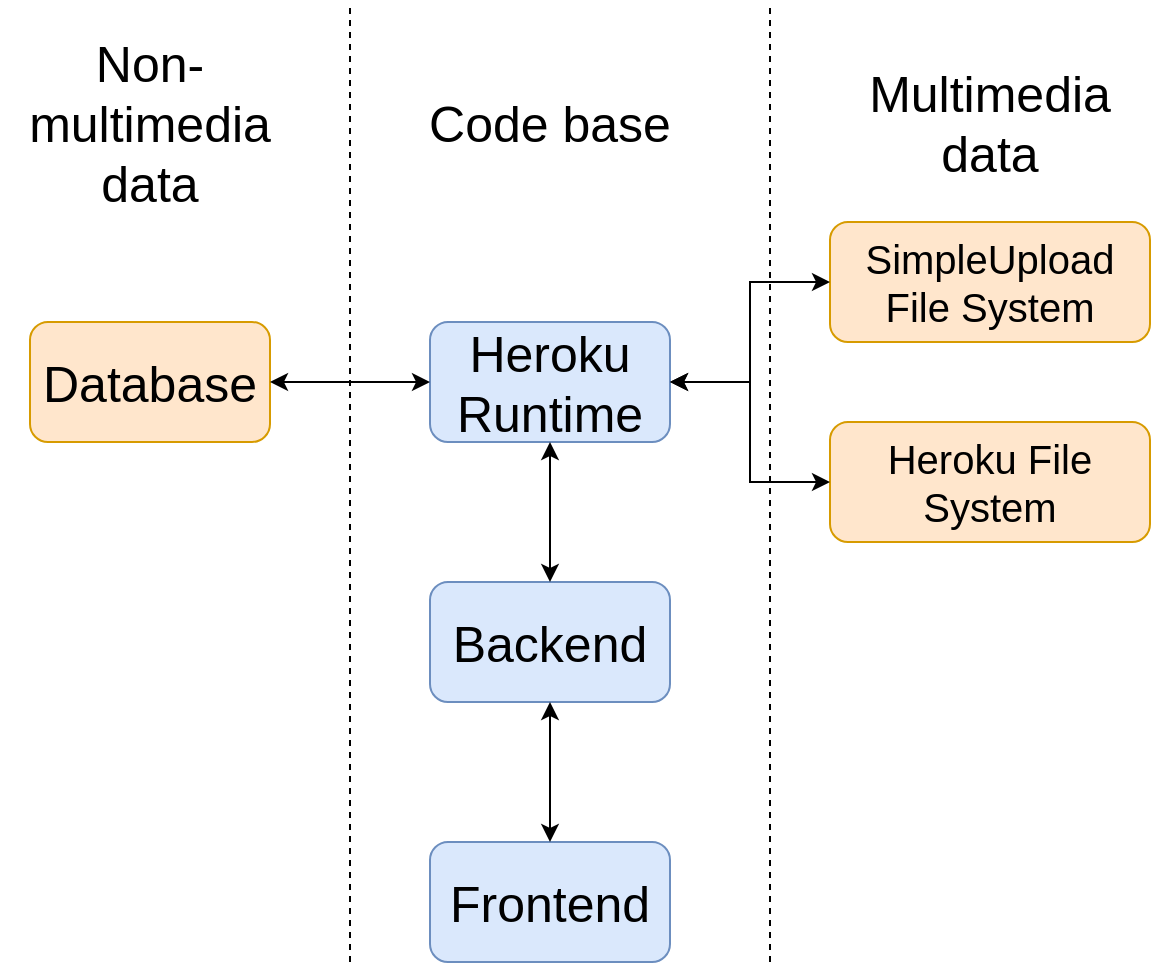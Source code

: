 <mxfile version="15.4.0" type="device"><diagram id="EJrduXaaJtPb6k7Wl_xt" name="Page-1"><mxGraphModel dx="1938" dy="968" grid="1" gridSize="10" guides="1" tooltips="1" connect="1" arrows="1" fold="1" page="1" pageScale="1" pageWidth="850" pageHeight="1100" math="0" shadow="0"><root><mxCell id="0"/><mxCell id="1" parent="0"/><mxCell id="JRmKbQ_XEYgEHlW3UHI1-1" value="&lt;font style=&quot;font-size: 25px&quot;&gt;Heroku Runtime&lt;/font&gt;" style="rounded=1;whiteSpace=wrap;html=1;fillColor=#dae8fc;strokeColor=#6c8ebf;" vertex="1" parent="1"><mxGeometry x="120" y="160" width="120" height="60" as="geometry"/></mxCell><mxCell id="JRmKbQ_XEYgEHlW3UHI1-2" value="&lt;font style=&quot;font-size: 25px&quot;&gt;Frontend&lt;/font&gt;" style="rounded=1;whiteSpace=wrap;html=1;fillColor=#dae8fc;strokeColor=#6c8ebf;" vertex="1" parent="1"><mxGeometry x="120" y="420" width="120" height="60" as="geometry"/></mxCell><mxCell id="JRmKbQ_XEYgEHlW3UHI1-3" value="&lt;font style=&quot;font-size: 20px&quot;&gt;Heroku File System&lt;/font&gt;" style="rounded=1;whiteSpace=wrap;html=1;fillColor=#ffe6cc;strokeColor=#d79b00;" vertex="1" parent="1"><mxGeometry x="320" y="210" width="160" height="60" as="geometry"/></mxCell><mxCell id="JRmKbQ_XEYgEHlW3UHI1-4" value="&lt;font style=&quot;font-size: 20px&quot;&gt;SimpleUpload File System&lt;/font&gt;" style="rounded=1;whiteSpace=wrap;html=1;fillColor=#ffe6cc;strokeColor=#d79b00;" vertex="1" parent="1"><mxGeometry x="320" y="110" width="160" height="60" as="geometry"/></mxCell><mxCell id="JRmKbQ_XEYgEHlW3UHI1-6" value="&lt;font style=&quot;font-size: 25px&quot;&gt;Backend&lt;/font&gt;" style="rounded=1;whiteSpace=wrap;html=1;fillColor=#dae8fc;strokeColor=#6c8ebf;" vertex="1" parent="1"><mxGeometry x="120" y="290" width="120" height="60" as="geometry"/></mxCell><mxCell id="JRmKbQ_XEYgEHlW3UHI1-7" value="" style="endArrow=classic;startArrow=classic;html=1;rounded=0;edgeStyle=orthogonalEdgeStyle;exitX=1;exitY=0.5;exitDx=0;exitDy=0;entryX=0;entryY=0.5;entryDx=0;entryDy=0;" edge="1" parent="1" source="JRmKbQ_XEYgEHlW3UHI1-1" target="JRmKbQ_XEYgEHlW3UHI1-3"><mxGeometry width="50" height="50" relative="1" as="geometry"><mxPoint x="400" y="350" as="sourcePoint"/><mxPoint x="450" y="300" as="targetPoint"/></mxGeometry></mxCell><mxCell id="JRmKbQ_XEYgEHlW3UHI1-8" value="" style="endArrow=classic;startArrow=classic;html=1;rounded=0;edgeStyle=orthogonalEdgeStyle;exitX=0.5;exitY=1;exitDx=0;exitDy=0;entryX=0.5;entryY=0;entryDx=0;entryDy=0;" edge="1" parent="1" source="JRmKbQ_XEYgEHlW3UHI1-1" target="JRmKbQ_XEYgEHlW3UHI1-6"><mxGeometry width="50" height="50" relative="1" as="geometry"><mxPoint x="400" y="350" as="sourcePoint"/><mxPoint x="450" y="300" as="targetPoint"/></mxGeometry></mxCell><mxCell id="JRmKbQ_XEYgEHlW3UHI1-9" value="" style="endArrow=classic;startArrow=classic;html=1;rounded=0;edgeStyle=orthogonalEdgeStyle;exitX=0.5;exitY=1;exitDx=0;exitDy=0;entryX=0.5;entryY=0;entryDx=0;entryDy=0;" edge="1" parent="1" source="JRmKbQ_XEYgEHlW3UHI1-6" target="JRmKbQ_XEYgEHlW3UHI1-2"><mxGeometry width="50" height="50" relative="1" as="geometry"><mxPoint x="400" y="350" as="sourcePoint"/><mxPoint x="450" y="300" as="targetPoint"/></mxGeometry></mxCell><mxCell id="JRmKbQ_XEYgEHlW3UHI1-10" value="&lt;font style=&quot;font-size: 25px&quot;&gt;Database&lt;/font&gt;" style="rounded=1;whiteSpace=wrap;html=1;fillColor=#ffe6cc;strokeColor=#d79b00;" vertex="1" parent="1"><mxGeometry x="-80" y="160" width="120" height="60" as="geometry"/></mxCell><mxCell id="JRmKbQ_XEYgEHlW3UHI1-11" value="" style="endArrow=classic;startArrow=classic;html=1;rounded=0;edgeStyle=orthogonalEdgeStyle;exitX=1;exitY=0.5;exitDx=0;exitDy=0;entryX=0;entryY=0.5;entryDx=0;entryDy=0;" edge="1" parent="1" source="JRmKbQ_XEYgEHlW3UHI1-10" target="JRmKbQ_XEYgEHlW3UHI1-1"><mxGeometry width="50" height="50" relative="1" as="geometry"><mxPoint x="130" y="340" as="sourcePoint"/><mxPoint x="180" y="290" as="targetPoint"/></mxGeometry></mxCell><mxCell id="JRmKbQ_XEYgEHlW3UHI1-12" value="" style="endArrow=classic;startArrow=classic;html=1;rounded=0;edgeStyle=orthogonalEdgeStyle;exitX=1;exitY=0.5;exitDx=0;exitDy=0;entryX=0;entryY=0.5;entryDx=0;entryDy=0;" edge="1" parent="1" source="JRmKbQ_XEYgEHlW3UHI1-1" target="JRmKbQ_XEYgEHlW3UHI1-4"><mxGeometry width="50" height="50" relative="1" as="geometry"><mxPoint x="270" y="340" as="sourcePoint"/><mxPoint x="320" y="290" as="targetPoint"/></mxGeometry></mxCell><mxCell id="JRmKbQ_XEYgEHlW3UHI1-13" value="&lt;font style=&quot;font-size: 25px&quot;&gt;Non-multimedia data&lt;/font&gt;" style="text;html=1;strokeColor=none;fillColor=none;align=center;verticalAlign=middle;whiteSpace=wrap;rounded=0;" vertex="1" parent="1"><mxGeometry x="-95" y="20" width="150" height="80" as="geometry"/></mxCell><mxCell id="JRmKbQ_XEYgEHlW3UHI1-14" value="&lt;font style=&quot;font-size: 25px&quot;&gt;Multimedia data&lt;/font&gt;" style="text;html=1;strokeColor=none;fillColor=none;align=center;verticalAlign=middle;whiteSpace=wrap;rounded=0;" vertex="1" parent="1"><mxGeometry x="325" y="20" width="150" height="80" as="geometry"/></mxCell><mxCell id="JRmKbQ_XEYgEHlW3UHI1-15" value="&lt;font style=&quot;font-size: 25px&quot;&gt;Code base&lt;/font&gt;" style="text;html=1;strokeColor=none;fillColor=none;align=center;verticalAlign=middle;whiteSpace=wrap;rounded=0;" vertex="1" parent="1"><mxGeometry x="105" y="20" width="150" height="80" as="geometry"/></mxCell><mxCell id="JRmKbQ_XEYgEHlW3UHI1-16" value="" style="endArrow=none;dashed=1;html=1;rounded=0;edgeStyle=orthogonalEdgeStyle;" edge="1" parent="1"><mxGeometry width="50" height="50" relative="1" as="geometry"><mxPoint x="80" y="480" as="sourcePoint"/><mxPoint x="80" as="targetPoint"/></mxGeometry></mxCell><mxCell id="JRmKbQ_XEYgEHlW3UHI1-17" value="" style="endArrow=none;dashed=1;html=1;rounded=0;edgeStyle=orthogonalEdgeStyle;" edge="1" parent="1"><mxGeometry width="50" height="50" relative="1" as="geometry"><mxPoint x="290" y="480" as="sourcePoint"/><mxPoint x="290" as="targetPoint"/></mxGeometry></mxCell></root></mxGraphModel></diagram></mxfile>